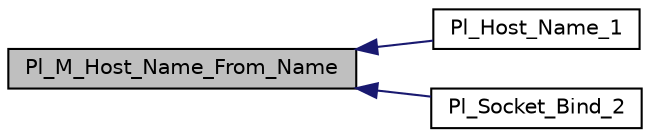 digraph "Pl_M_Host_Name_From_Name"
{
  edge [fontname="Helvetica",fontsize="10",labelfontname="Helvetica",labelfontsize="10"];
  node [fontname="Helvetica",fontsize="10",shape=record];
  rankdir="LR";
  Node1 [label="Pl_M_Host_Name_From_Name",height=0.2,width=0.4,color="black", fillcolor="grey75", style="filled", fontcolor="black"];
  Node1 -> Node2 [dir="back",color="midnightblue",fontsize="10",style="solid",fontname="Helvetica"];
  Node2 [label="Pl_Host_Name_1",height=0.2,width=0.4,color="black", fillcolor="white", style="filled",URL="$os__interf__c_8c.html#a4324525419034fbe31a887925737400f"];
  Node1 -> Node3 [dir="back",color="midnightblue",fontsize="10",style="solid",fontname="Helvetica"];
  Node3 [label="Pl_Socket_Bind_2",height=0.2,width=0.4,color="black", fillcolor="white", style="filled",URL="$sockets__c_8c.html#aa1e6e178356d10d68da051d34dff64f1"];
}
